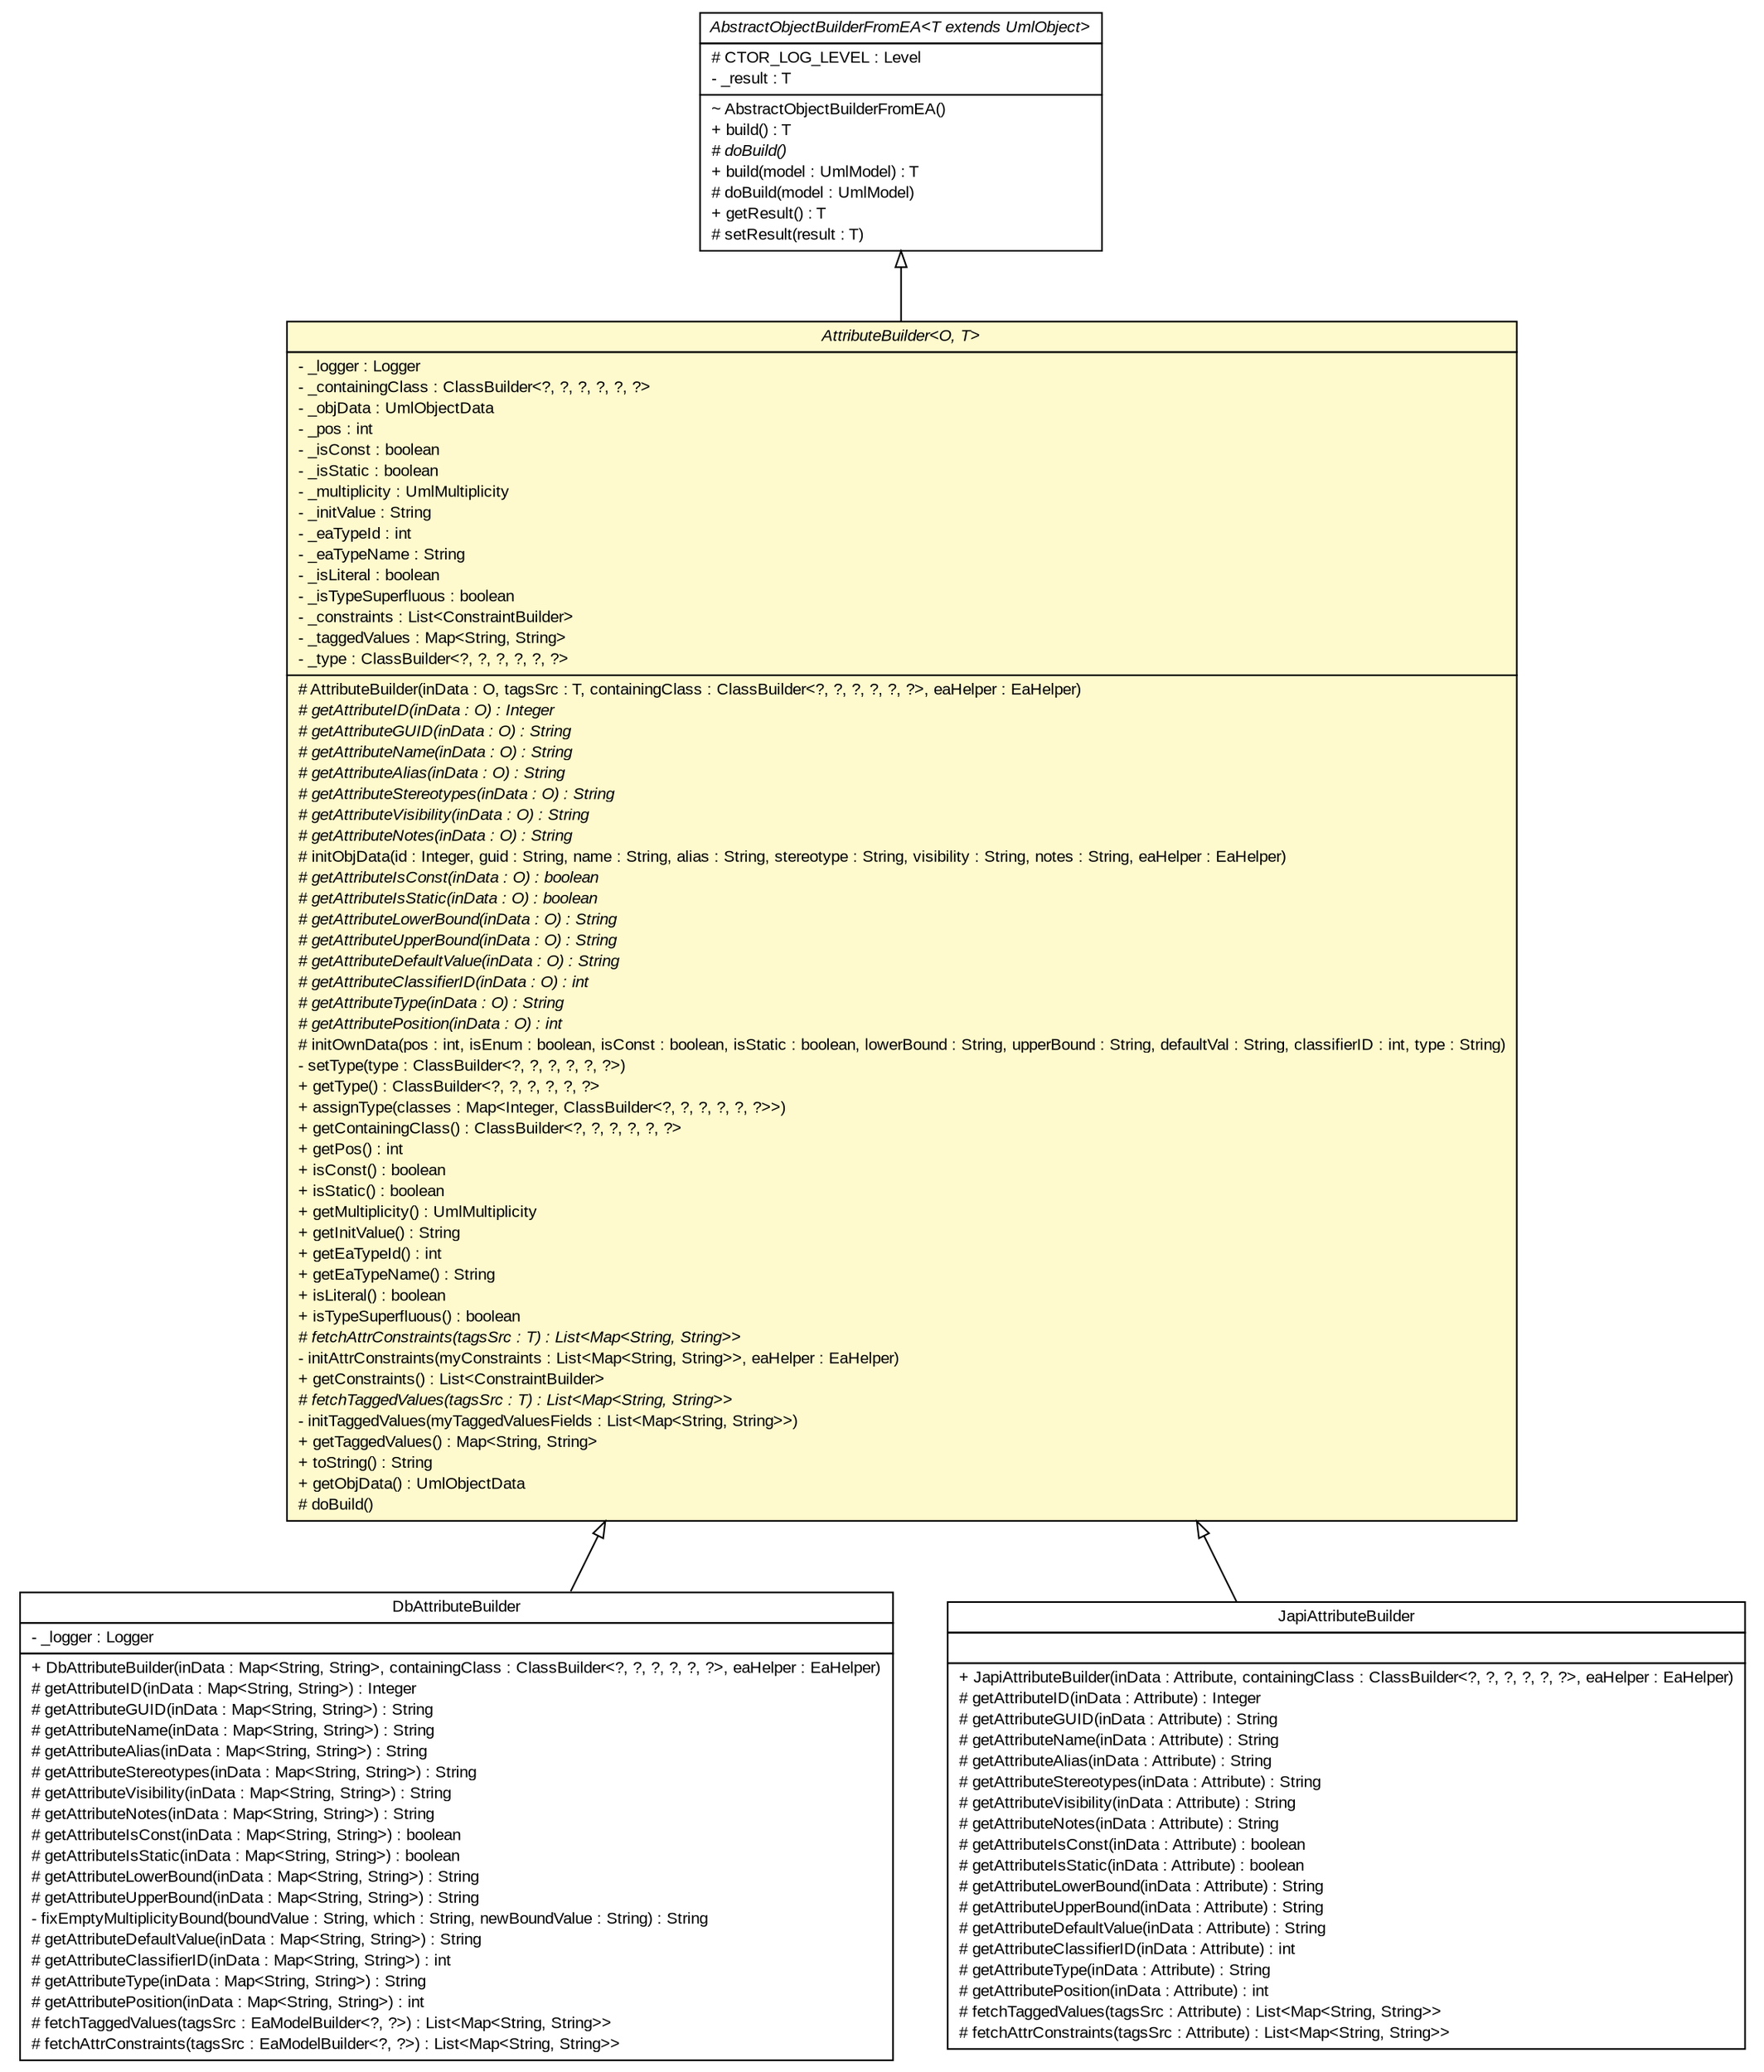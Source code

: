 #!/usr/local/bin/dot
#
# Class diagram 
# Generated by UMLGraph version R5_6_6-6-g3bdff0 (http://www.umlgraph.org/)
#

digraph G {
	edge [fontname="arial",fontsize=10,labelfontname="arial",labelfontsize=10];
	node [fontname="arial",fontsize=10,shape=plaintext];
	nodesep=0.25;
	ranksep=0.5;
	// org.tanjakostic.jcleancim.builder.ea.AttributeBuilder<O, T>
	c34242 [label=<<table title="org.tanjakostic.jcleancim.builder.ea.AttributeBuilder" border="0" cellborder="1" cellspacing="0" cellpadding="2" port="p" bgcolor="lemonChiffon" href="./AttributeBuilder.html">
		<tr><td><table border="0" cellspacing="0" cellpadding="1">
<tr><td align="center" balign="center"><font face="Arial Italic"> AttributeBuilder&lt;O, T&gt; </font></td></tr>
		</table></td></tr>
		<tr><td><table border="0" cellspacing="0" cellpadding="1">
<tr><td align="left" balign="left"> - _logger : Logger </td></tr>
<tr><td align="left" balign="left"> - _containingClass : ClassBuilder&lt;?, ?, ?, ?, ?, ?&gt; </td></tr>
<tr><td align="left" balign="left"> - _objData : UmlObjectData </td></tr>
<tr><td align="left" balign="left"> - _pos : int </td></tr>
<tr><td align="left" balign="left"> - _isConst : boolean </td></tr>
<tr><td align="left" balign="left"> - _isStatic : boolean </td></tr>
<tr><td align="left" balign="left"> - _multiplicity : UmlMultiplicity </td></tr>
<tr><td align="left" balign="left"> - _initValue : String </td></tr>
<tr><td align="left" balign="left"> - _eaTypeId : int </td></tr>
<tr><td align="left" balign="left"> - _eaTypeName : String </td></tr>
<tr><td align="left" balign="left"> - _isLiteral : boolean </td></tr>
<tr><td align="left" balign="left"> - _isTypeSuperfluous : boolean </td></tr>
<tr><td align="left" balign="left"> - _constraints : List&lt;ConstraintBuilder&gt; </td></tr>
<tr><td align="left" balign="left"> - _taggedValues : Map&lt;String, String&gt; </td></tr>
<tr><td align="left" balign="left"> - _type : ClassBuilder&lt;?, ?, ?, ?, ?, ?&gt; </td></tr>
		</table></td></tr>
		<tr><td><table border="0" cellspacing="0" cellpadding="1">
<tr><td align="left" balign="left"> # AttributeBuilder(inData : O, tagsSrc : T, containingClass : ClassBuilder&lt;?, ?, ?, ?, ?, ?&gt;, eaHelper : EaHelper) </td></tr>
<tr><td align="left" balign="left"><font face="Arial Italic" point-size="10.0"> # getAttributeID(inData : O) : Integer </font></td></tr>
<tr><td align="left" balign="left"><font face="Arial Italic" point-size="10.0"> # getAttributeGUID(inData : O) : String </font></td></tr>
<tr><td align="left" balign="left"><font face="Arial Italic" point-size="10.0"> # getAttributeName(inData : O) : String </font></td></tr>
<tr><td align="left" balign="left"><font face="Arial Italic" point-size="10.0"> # getAttributeAlias(inData : O) : String </font></td></tr>
<tr><td align="left" balign="left"><font face="Arial Italic" point-size="10.0"> # getAttributeStereotypes(inData : O) : String </font></td></tr>
<tr><td align="left" balign="left"><font face="Arial Italic" point-size="10.0"> # getAttributeVisibility(inData : O) : String </font></td></tr>
<tr><td align="left" balign="left"><font face="Arial Italic" point-size="10.0"> # getAttributeNotes(inData : O) : String </font></td></tr>
<tr><td align="left" balign="left"> # initObjData(id : Integer, guid : String, name : String, alias : String, stereotype : String, visibility : String, notes : String, eaHelper : EaHelper) </td></tr>
<tr><td align="left" balign="left"><font face="Arial Italic" point-size="10.0"> # getAttributeIsConst(inData : O) : boolean </font></td></tr>
<tr><td align="left" balign="left"><font face="Arial Italic" point-size="10.0"> # getAttributeIsStatic(inData : O) : boolean </font></td></tr>
<tr><td align="left" balign="left"><font face="Arial Italic" point-size="10.0"> # getAttributeLowerBound(inData : O) : String </font></td></tr>
<tr><td align="left" balign="left"><font face="Arial Italic" point-size="10.0"> # getAttributeUpperBound(inData : O) : String </font></td></tr>
<tr><td align="left" balign="left"><font face="Arial Italic" point-size="10.0"> # getAttributeDefaultValue(inData : O) : String </font></td></tr>
<tr><td align="left" balign="left"><font face="Arial Italic" point-size="10.0"> # getAttributeClassifierID(inData : O) : int </font></td></tr>
<tr><td align="left" balign="left"><font face="Arial Italic" point-size="10.0"> # getAttributeType(inData : O) : String </font></td></tr>
<tr><td align="left" balign="left"><font face="Arial Italic" point-size="10.0"> # getAttributePosition(inData : O) : int </font></td></tr>
<tr><td align="left" balign="left"> # initOwnData(pos : int, isEnum : boolean, isConst : boolean, isStatic : boolean, lowerBound : String, upperBound : String, defaultVal : String, classifierID : int, type : String) </td></tr>
<tr><td align="left" balign="left"> - setType(type : ClassBuilder&lt;?, ?, ?, ?, ?, ?&gt;) </td></tr>
<tr><td align="left" balign="left"> + getType() : ClassBuilder&lt;?, ?, ?, ?, ?, ?&gt; </td></tr>
<tr><td align="left" balign="left"> + assignType(classes : Map&lt;Integer, ClassBuilder&lt;?, ?, ?, ?, ?, ?&gt;&gt;) </td></tr>
<tr><td align="left" balign="left"> + getContainingClass() : ClassBuilder&lt;?, ?, ?, ?, ?, ?&gt; </td></tr>
<tr><td align="left" balign="left"> + getPos() : int </td></tr>
<tr><td align="left" balign="left"> + isConst() : boolean </td></tr>
<tr><td align="left" balign="left"> + isStatic() : boolean </td></tr>
<tr><td align="left" balign="left"> + getMultiplicity() : UmlMultiplicity </td></tr>
<tr><td align="left" balign="left"> + getInitValue() : String </td></tr>
<tr><td align="left" balign="left"> + getEaTypeId() : int </td></tr>
<tr><td align="left" balign="left"> + getEaTypeName() : String </td></tr>
<tr><td align="left" balign="left"> + isLiteral() : boolean </td></tr>
<tr><td align="left" balign="left"> + isTypeSuperfluous() : boolean </td></tr>
<tr><td align="left" balign="left"><font face="Arial Italic" point-size="10.0"> # fetchAttrConstraints(tagsSrc : T) : List&lt;Map&lt;String, String&gt;&gt; </font></td></tr>
<tr><td align="left" balign="left"> - initAttrConstraints(myConstraints : List&lt;Map&lt;String, String&gt;&gt;, eaHelper : EaHelper) </td></tr>
<tr><td align="left" balign="left"> + getConstraints() : List&lt;ConstraintBuilder&gt; </td></tr>
<tr><td align="left" balign="left"><font face="Arial Italic" point-size="10.0"> # fetchTaggedValues(tagsSrc : T) : List&lt;Map&lt;String, String&gt;&gt; </font></td></tr>
<tr><td align="left" balign="left"> - initTaggedValues(myTaggedValuesFields : List&lt;Map&lt;String, String&gt;&gt;) </td></tr>
<tr><td align="left" balign="left"> + getTaggedValues() : Map&lt;String, String&gt; </td></tr>
<tr><td align="left" balign="left"> + toString() : String </td></tr>
<tr><td align="left" balign="left"> + getObjData() : UmlObjectData </td></tr>
<tr><td align="left" balign="left"> # doBuild() </td></tr>
		</table></td></tr>
		</table>>, URL="./AttributeBuilder.html", fontname="arial", fontcolor="black", fontsize=10.0];
	// org.tanjakostic.jcleancim.builder.ea.AbstractObjectBuilderFromEA<T extends org.tanjakostic.jcleancim.model.UmlObject>
	c34245 [label=<<table title="org.tanjakostic.jcleancim.builder.ea.AbstractObjectBuilderFromEA" border="0" cellborder="1" cellspacing="0" cellpadding="2" port="p" href="./AbstractObjectBuilderFromEA.html">
		<tr><td><table border="0" cellspacing="0" cellpadding="1">
<tr><td align="center" balign="center"><font face="Arial Italic"> AbstractObjectBuilderFromEA&lt;T extends UmlObject&gt; </font></td></tr>
		</table></td></tr>
		<tr><td><table border="0" cellspacing="0" cellpadding="1">
<tr><td align="left" balign="left"> # CTOR_LOG_LEVEL : Level </td></tr>
<tr><td align="left" balign="left"> - _result : T </td></tr>
		</table></td></tr>
		<tr><td><table border="0" cellspacing="0" cellpadding="1">
<tr><td align="left" balign="left"> ~ AbstractObjectBuilderFromEA() </td></tr>
<tr><td align="left" balign="left"> + build() : T </td></tr>
<tr><td align="left" balign="left"><font face="Arial Italic" point-size="10.0"> # doBuild() </font></td></tr>
<tr><td align="left" balign="left"> + build(model : UmlModel) : T </td></tr>
<tr><td align="left" balign="left"> # doBuild(model : UmlModel) </td></tr>
<tr><td align="left" balign="left"> + getResult() : T </td></tr>
<tr><td align="left" balign="left"> # setResult(result : T) </td></tr>
		</table></td></tr>
		</table>>, URL="./AbstractObjectBuilderFromEA.html", fontname="arial", fontcolor="black", fontsize=10.0];
	// org.tanjakostic.jcleancim.builder.ea.db.DbAttributeBuilder
	c34256 [label=<<table title="org.tanjakostic.jcleancim.builder.ea.db.DbAttributeBuilder" border="0" cellborder="1" cellspacing="0" cellpadding="2" port="p" href="./db/DbAttributeBuilder.html">
		<tr><td><table border="0" cellspacing="0" cellpadding="1">
<tr><td align="center" balign="center"> DbAttributeBuilder </td></tr>
		</table></td></tr>
		<tr><td><table border="0" cellspacing="0" cellpadding="1">
<tr><td align="left" balign="left"> - _logger : Logger </td></tr>
		</table></td></tr>
		<tr><td><table border="0" cellspacing="0" cellpadding="1">
<tr><td align="left" balign="left"> + DbAttributeBuilder(inData : Map&lt;String, String&gt;, containingClass : ClassBuilder&lt;?, ?, ?, ?, ?, ?&gt;, eaHelper : EaHelper) </td></tr>
<tr><td align="left" balign="left"> # getAttributeID(inData : Map&lt;String, String&gt;) : Integer </td></tr>
<tr><td align="left" balign="left"> # getAttributeGUID(inData : Map&lt;String, String&gt;) : String </td></tr>
<tr><td align="left" balign="left"> # getAttributeName(inData : Map&lt;String, String&gt;) : String </td></tr>
<tr><td align="left" balign="left"> # getAttributeAlias(inData : Map&lt;String, String&gt;) : String </td></tr>
<tr><td align="left" balign="left"> # getAttributeStereotypes(inData : Map&lt;String, String&gt;) : String </td></tr>
<tr><td align="left" balign="left"> # getAttributeVisibility(inData : Map&lt;String, String&gt;) : String </td></tr>
<tr><td align="left" balign="left"> # getAttributeNotes(inData : Map&lt;String, String&gt;) : String </td></tr>
<tr><td align="left" balign="left"> # getAttributeIsConst(inData : Map&lt;String, String&gt;) : boolean </td></tr>
<tr><td align="left" balign="left"> # getAttributeIsStatic(inData : Map&lt;String, String&gt;) : boolean </td></tr>
<tr><td align="left" balign="left"> # getAttributeLowerBound(inData : Map&lt;String, String&gt;) : String </td></tr>
<tr><td align="left" balign="left"> # getAttributeUpperBound(inData : Map&lt;String, String&gt;) : String </td></tr>
<tr><td align="left" balign="left"> - fixEmptyMultiplicityBound(boundValue : String, which : String, newBoundValue : String) : String </td></tr>
<tr><td align="left" balign="left"> # getAttributeDefaultValue(inData : Map&lt;String, String&gt;) : String </td></tr>
<tr><td align="left" balign="left"> # getAttributeClassifierID(inData : Map&lt;String, String&gt;) : int </td></tr>
<tr><td align="left" balign="left"> # getAttributeType(inData : Map&lt;String, String&gt;) : String </td></tr>
<tr><td align="left" balign="left"> # getAttributePosition(inData : Map&lt;String, String&gt;) : int </td></tr>
<tr><td align="left" balign="left"> # fetchTaggedValues(tagsSrc : EaModelBuilder&lt;?, ?&gt;) : List&lt;Map&lt;String, String&gt;&gt; </td></tr>
<tr><td align="left" balign="left"> # fetchAttrConstraints(tagsSrc : EaModelBuilder&lt;?, ?&gt;) : List&lt;Map&lt;String, String&gt;&gt; </td></tr>
		</table></td></tr>
		</table>>, URL="./db/DbAttributeBuilder.html", fontname="arial", fontcolor="black", fontsize=10.0];
	// org.tanjakostic.jcleancim.builder.ea.japi.JapiAttributeBuilder
	c34270 [label=<<table title="org.tanjakostic.jcleancim.builder.ea.japi.JapiAttributeBuilder" border="0" cellborder="1" cellspacing="0" cellpadding="2" port="p" href="./japi/JapiAttributeBuilder.html">
		<tr><td><table border="0" cellspacing="0" cellpadding="1">
<tr><td align="center" balign="center"> JapiAttributeBuilder </td></tr>
		</table></td></tr>
		<tr><td><table border="0" cellspacing="0" cellpadding="1">
<tr><td align="left" balign="left">  </td></tr>
		</table></td></tr>
		<tr><td><table border="0" cellspacing="0" cellpadding="1">
<tr><td align="left" balign="left"> + JapiAttributeBuilder(inData : Attribute, containingClass : ClassBuilder&lt;?, ?, ?, ?, ?, ?&gt;, eaHelper : EaHelper) </td></tr>
<tr><td align="left" balign="left"> # getAttributeID(inData : Attribute) : Integer </td></tr>
<tr><td align="left" balign="left"> # getAttributeGUID(inData : Attribute) : String </td></tr>
<tr><td align="left" balign="left"> # getAttributeName(inData : Attribute) : String </td></tr>
<tr><td align="left" balign="left"> # getAttributeAlias(inData : Attribute) : String </td></tr>
<tr><td align="left" balign="left"> # getAttributeStereotypes(inData : Attribute) : String </td></tr>
<tr><td align="left" balign="left"> # getAttributeVisibility(inData : Attribute) : String </td></tr>
<tr><td align="left" balign="left"> # getAttributeNotes(inData : Attribute) : String </td></tr>
<tr><td align="left" balign="left"> # getAttributeIsConst(inData : Attribute) : boolean </td></tr>
<tr><td align="left" balign="left"> # getAttributeIsStatic(inData : Attribute) : boolean </td></tr>
<tr><td align="left" balign="left"> # getAttributeLowerBound(inData : Attribute) : String </td></tr>
<tr><td align="left" balign="left"> # getAttributeUpperBound(inData : Attribute) : String </td></tr>
<tr><td align="left" balign="left"> # getAttributeDefaultValue(inData : Attribute) : String </td></tr>
<tr><td align="left" balign="left"> # getAttributeClassifierID(inData : Attribute) : int </td></tr>
<tr><td align="left" balign="left"> # getAttributeType(inData : Attribute) : String </td></tr>
<tr><td align="left" balign="left"> # getAttributePosition(inData : Attribute) : int </td></tr>
<tr><td align="left" balign="left"> # fetchTaggedValues(tagsSrc : Attribute) : List&lt;Map&lt;String, String&gt;&gt; </td></tr>
<tr><td align="left" balign="left"> # fetchAttrConstraints(tagsSrc : Attribute) : List&lt;Map&lt;String, String&gt;&gt; </td></tr>
		</table></td></tr>
		</table>>, URL="./japi/JapiAttributeBuilder.html", fontname="arial", fontcolor="black", fontsize=10.0];
	//org.tanjakostic.jcleancim.builder.ea.AttributeBuilder<O, T> extends org.tanjakostic.jcleancim.builder.ea.AbstractObjectBuilderFromEA<org.tanjakostic.jcleancim.model.UmlAttribute>
	c34245:p -> c34242:p [dir=back,arrowtail=empty];
	//org.tanjakostic.jcleancim.builder.ea.db.DbAttributeBuilder extends org.tanjakostic.jcleancim.builder.ea.AttributeBuilder<java.util.Map<java.lang.String, java.lang.String>, org.tanjakostic.jcleancim.builder.ea.EaModelBuilder<?, ?>>
	c34242:p -> c34256:p [dir=back,arrowtail=empty];
	//org.tanjakostic.jcleancim.builder.ea.japi.JapiAttributeBuilder extends org.tanjakostic.jcleancim.builder.ea.AttributeBuilder<org.sparx.Attribute, org.sparx.Attribute>
	c34242:p -> c34270:p [dir=back,arrowtail=empty];
}

